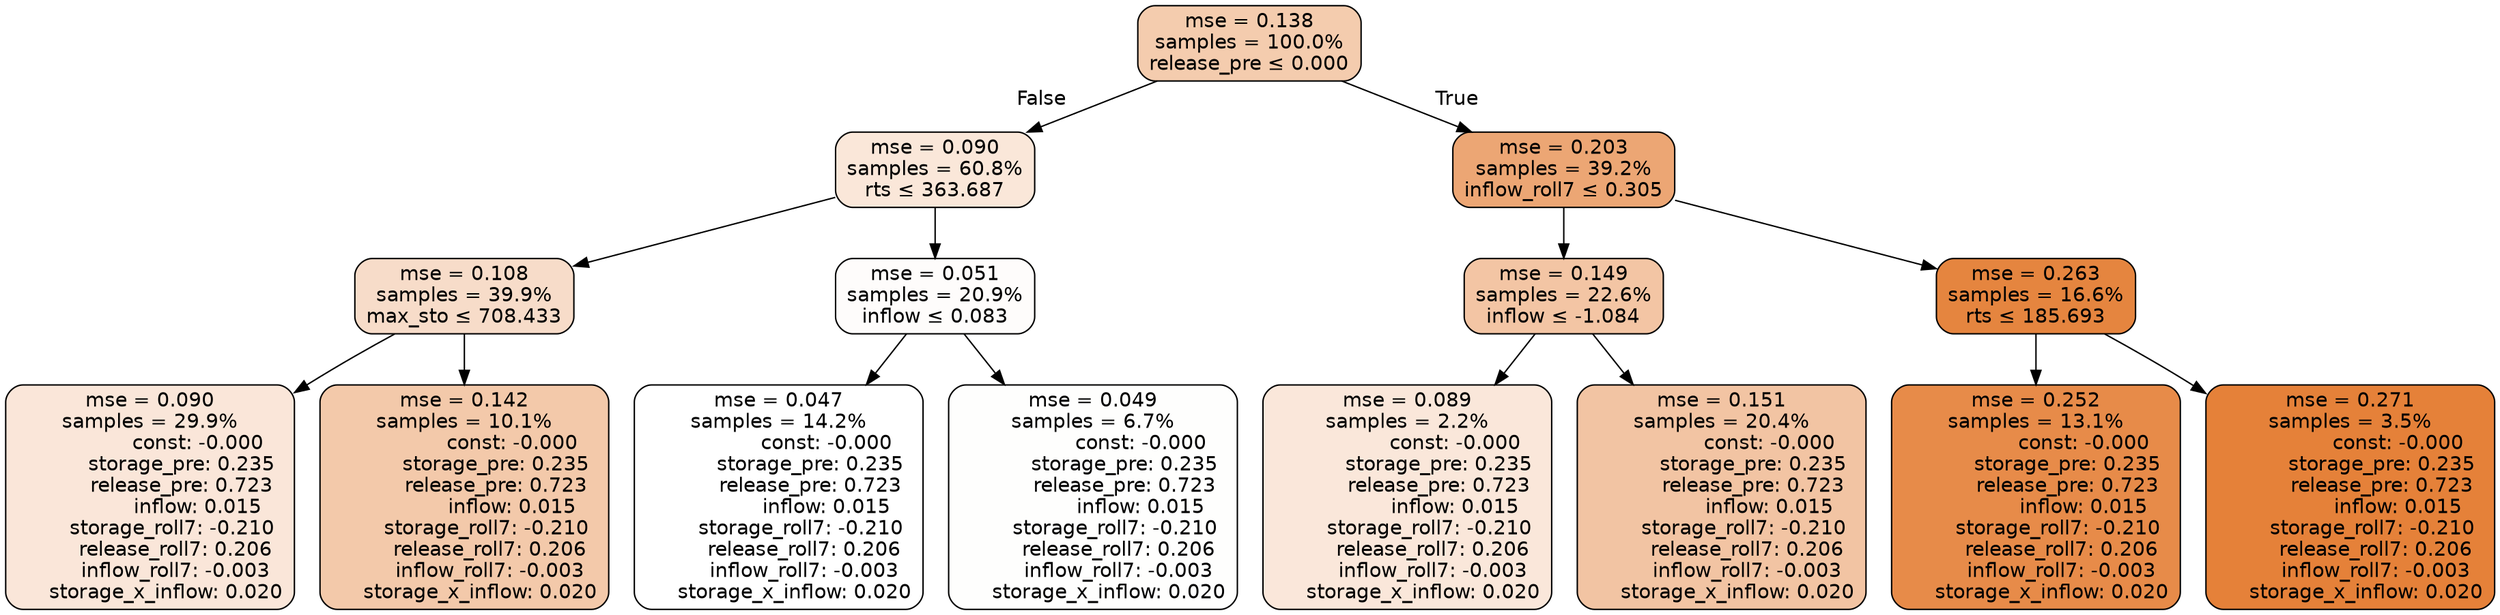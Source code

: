 digraph tree {
node [shape=rectangle, style="filled, rounded", color="black", fontname=helvetica] ;
edge [fontname=helvetica] ;
	"0" [label="mse = 0.138
samples = 100.0%
release_pre &le; 0.000", fillcolor="#f4ccae"]
	"1" [label="mse = 0.090
samples = 60.8%
rts &le; 363.687", fillcolor="#fae7d9"]
	"2" [label="mse = 0.108
samples = 39.9%
max_sto &le; 708.433", fillcolor="#f7dcc9"]
	"3" [label="mse = 0.090
samples = 29.9%
               const: -0.000
          storage_pre: 0.235
          release_pre: 0.723
               inflow: 0.015
       storage_roll7: -0.210
        release_roll7: 0.206
        inflow_roll7: -0.003
     storage_x_inflow: 0.020", fillcolor="#fae6d9"]
	"4" [label="mse = 0.142
samples = 10.1%
               const: -0.000
          storage_pre: 0.235
          release_pre: 0.723
               inflow: 0.015
       storage_roll7: -0.210
        release_roll7: 0.206
        inflow_roll7: -0.003
     storage_x_inflow: 0.020", fillcolor="#f3c9aa"]
	"5" [label="mse = 0.051
samples = 20.9%
inflow &le; 0.083", fillcolor="#fefcfb"]
	"6" [label="mse = 0.047
samples = 14.2%
               const: -0.000
          storage_pre: 0.235
          release_pre: 0.723
               inflow: 0.015
       storage_roll7: -0.210
        release_roll7: 0.206
        inflow_roll7: -0.003
     storage_x_inflow: 0.020", fillcolor="#ffffff"]
	"7" [label="mse = 0.049
samples = 6.7%
               const: -0.000
          storage_pre: 0.235
          release_pre: 0.723
               inflow: 0.015
       storage_roll7: -0.210
        release_roll7: 0.206
        inflow_roll7: -0.003
     storage_x_inflow: 0.020", fillcolor="#fefefd"]
	"8" [label="mse = 0.203
samples = 39.2%
inflow_roll7 &le; 0.305", fillcolor="#eca674"]
	"9" [label="mse = 0.149
samples = 22.6%
inflow &le; -1.084", fillcolor="#f3c5a4"]
	"10" [label="mse = 0.089
samples = 2.2%
               const: -0.000
          storage_pre: 0.235
          release_pre: 0.723
               inflow: 0.015
       storage_roll7: -0.210
        release_roll7: 0.206
        inflow_roll7: -0.003
     storage_x_inflow: 0.020", fillcolor="#fae7da"]
	"11" [label="mse = 0.151
samples = 20.4%
               const: -0.000
          storage_pre: 0.235
          release_pre: 0.723
               inflow: 0.015
       storage_roll7: -0.210
        release_roll7: 0.206
        inflow_roll7: -0.003
     storage_x_inflow: 0.020", fillcolor="#f2c4a3"]
	"12" [label="mse = 0.263
samples = 16.6%
rts &le; 185.693", fillcolor="#e5853f"]
	"13" [label="mse = 0.252
samples = 13.1%
               const: -0.000
          storage_pre: 0.235
          release_pre: 0.723
               inflow: 0.015
       storage_roll7: -0.210
        release_roll7: 0.206
        inflow_roll7: -0.003
     storage_x_inflow: 0.020", fillcolor="#e78b49"]
	"14" [label="mse = 0.271
samples = 3.5%
               const: -0.000
          storage_pre: 0.235
          release_pre: 0.723
               inflow: 0.015
       storage_roll7: -0.210
        release_roll7: 0.206
        inflow_roll7: -0.003
     storage_x_inflow: 0.020", fillcolor="#e58139"]

	"0" -> "1" [labeldistance=2.5, labelangle=45, headlabel="False"]
	"1" -> "2"
	"2" -> "3"
	"2" -> "4"
	"1" -> "5"
	"5" -> "6"
	"5" -> "7"
	"0" -> "8" [labeldistance=2.5, labelangle=-45, headlabel="True"]
	"8" -> "9"
	"9" -> "10"
	"9" -> "11"
	"8" -> "12"
	"12" -> "13"
	"12" -> "14"
}